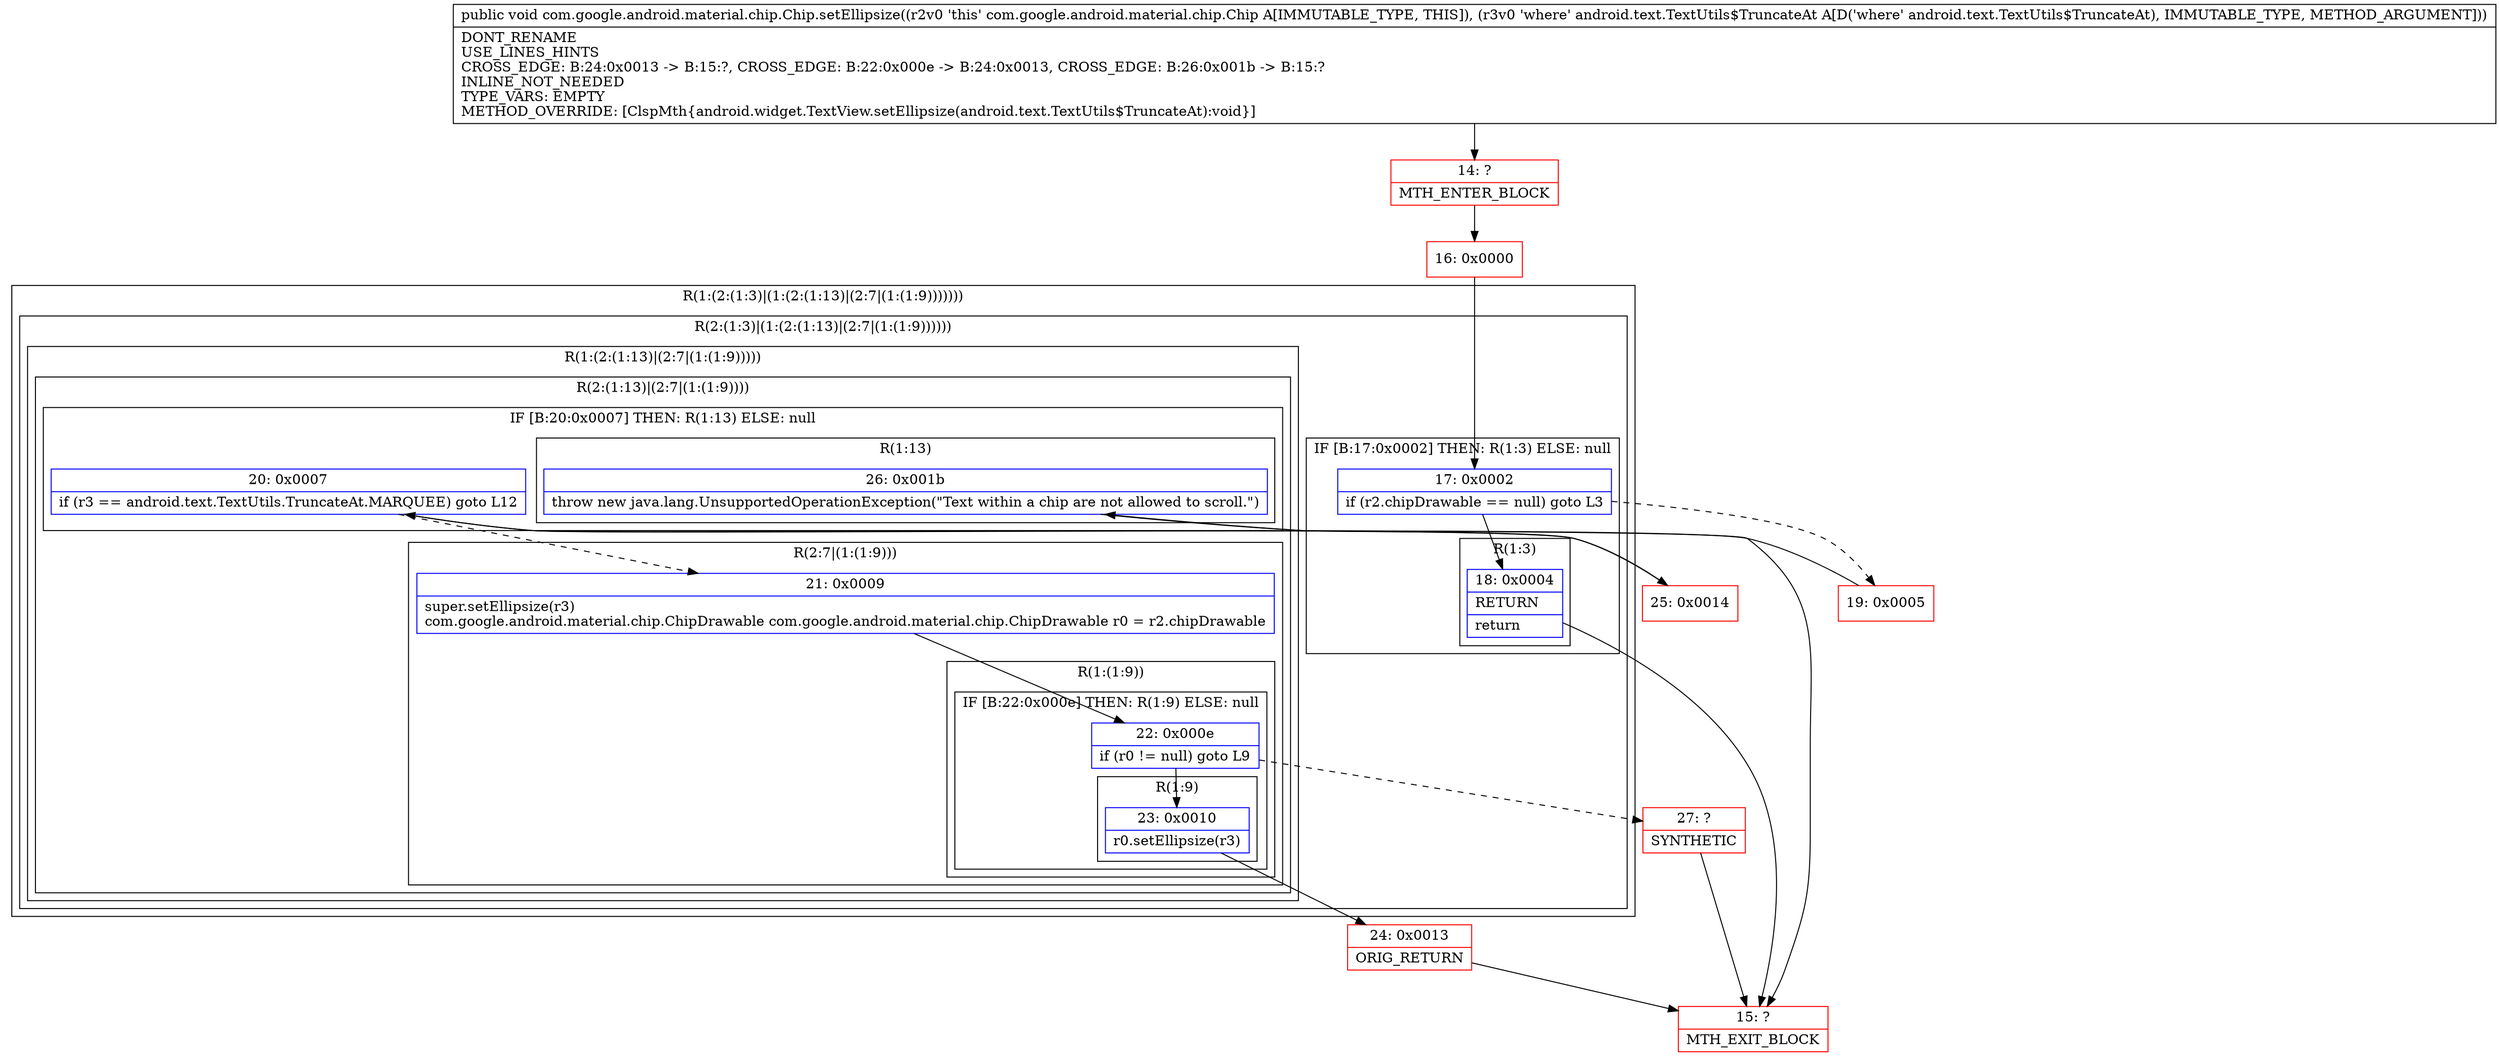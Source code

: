 digraph "CFG forcom.google.android.material.chip.Chip.setEllipsize(Landroid\/text\/TextUtils$TruncateAt;)V" {
subgraph cluster_Region_1549555797 {
label = "R(1:(2:(1:3)|(1:(2:(1:13)|(2:7|(1:(1:9)))))))";
node [shape=record,color=blue];
subgraph cluster_Region_1874837154 {
label = "R(2:(1:3)|(1:(2:(1:13)|(2:7|(1:(1:9))))))";
node [shape=record,color=blue];
subgraph cluster_IfRegion_2095277115 {
label = "IF [B:17:0x0002] THEN: R(1:3) ELSE: null";
node [shape=record,color=blue];
Node_17 [shape=record,label="{17\:\ 0x0002|if (r2.chipDrawable == null) goto L3\l}"];
subgraph cluster_Region_298138652 {
label = "R(1:3)";
node [shape=record,color=blue];
Node_18 [shape=record,label="{18\:\ 0x0004|RETURN\l|return\l}"];
}
}
subgraph cluster_Region_803553409 {
label = "R(1:(2:(1:13)|(2:7|(1:(1:9)))))";
node [shape=record,color=blue];
subgraph cluster_Region_1027449201 {
label = "R(2:(1:13)|(2:7|(1:(1:9))))";
node [shape=record,color=blue];
subgraph cluster_IfRegion_1511573585 {
label = "IF [B:20:0x0007] THEN: R(1:13) ELSE: null";
node [shape=record,color=blue];
Node_20 [shape=record,label="{20\:\ 0x0007|if (r3 == android.text.TextUtils.TruncateAt.MARQUEE) goto L12\l}"];
subgraph cluster_Region_1652898514 {
label = "R(1:13)";
node [shape=record,color=blue];
Node_26 [shape=record,label="{26\:\ 0x001b|throw new java.lang.UnsupportedOperationException(\"Text within a chip are not allowed to scroll.\")\l}"];
}
}
subgraph cluster_Region_448739736 {
label = "R(2:7|(1:(1:9)))";
node [shape=record,color=blue];
Node_21 [shape=record,label="{21\:\ 0x0009|super.setEllipsize(r3)\lcom.google.android.material.chip.ChipDrawable com.google.android.material.chip.ChipDrawable r0 = r2.chipDrawable\l}"];
subgraph cluster_Region_1734446923 {
label = "R(1:(1:9))";
node [shape=record,color=blue];
subgraph cluster_IfRegion_1137313720 {
label = "IF [B:22:0x000e] THEN: R(1:9) ELSE: null";
node [shape=record,color=blue];
Node_22 [shape=record,label="{22\:\ 0x000e|if (r0 != null) goto L9\l}"];
subgraph cluster_Region_1829749973 {
label = "R(1:9)";
node [shape=record,color=blue];
Node_23 [shape=record,label="{23\:\ 0x0010|r0.setEllipsize(r3)\l}"];
}
}
}
}
}
}
}
}
Node_14 [shape=record,color=red,label="{14\:\ ?|MTH_ENTER_BLOCK\l}"];
Node_16 [shape=record,color=red,label="{16\:\ 0x0000}"];
Node_15 [shape=record,color=red,label="{15\:\ ?|MTH_EXIT_BLOCK\l}"];
Node_19 [shape=record,color=red,label="{19\:\ 0x0005}"];
Node_24 [shape=record,color=red,label="{24\:\ 0x0013|ORIG_RETURN\l}"];
Node_27 [shape=record,color=red,label="{27\:\ ?|SYNTHETIC\l}"];
Node_25 [shape=record,color=red,label="{25\:\ 0x0014}"];
MethodNode[shape=record,label="{public void com.google.android.material.chip.Chip.setEllipsize((r2v0 'this' com.google.android.material.chip.Chip A[IMMUTABLE_TYPE, THIS]), (r3v0 'where' android.text.TextUtils$TruncateAt A[D('where' android.text.TextUtils$TruncateAt), IMMUTABLE_TYPE, METHOD_ARGUMENT]))  | DONT_RENAME\lUSE_LINES_HINTS\lCROSS_EDGE: B:24:0x0013 \-\> B:15:?, CROSS_EDGE: B:22:0x000e \-\> B:24:0x0013, CROSS_EDGE: B:26:0x001b \-\> B:15:?\lINLINE_NOT_NEEDED\lTYPE_VARS: EMPTY\lMETHOD_OVERRIDE: [ClspMth\{android.widget.TextView.setEllipsize(android.text.TextUtils$TruncateAt):void\}]\l}"];
MethodNode -> Node_14;Node_17 -> Node_18;
Node_17 -> Node_19[style=dashed];
Node_18 -> Node_15;
Node_20 -> Node_21[style=dashed];
Node_20 -> Node_25;
Node_26 -> Node_15;
Node_21 -> Node_22;
Node_22 -> Node_23;
Node_22 -> Node_27[style=dashed];
Node_23 -> Node_24;
Node_14 -> Node_16;
Node_16 -> Node_17;
Node_19 -> Node_20;
Node_24 -> Node_15;
Node_27 -> Node_15;
Node_25 -> Node_26;
}

